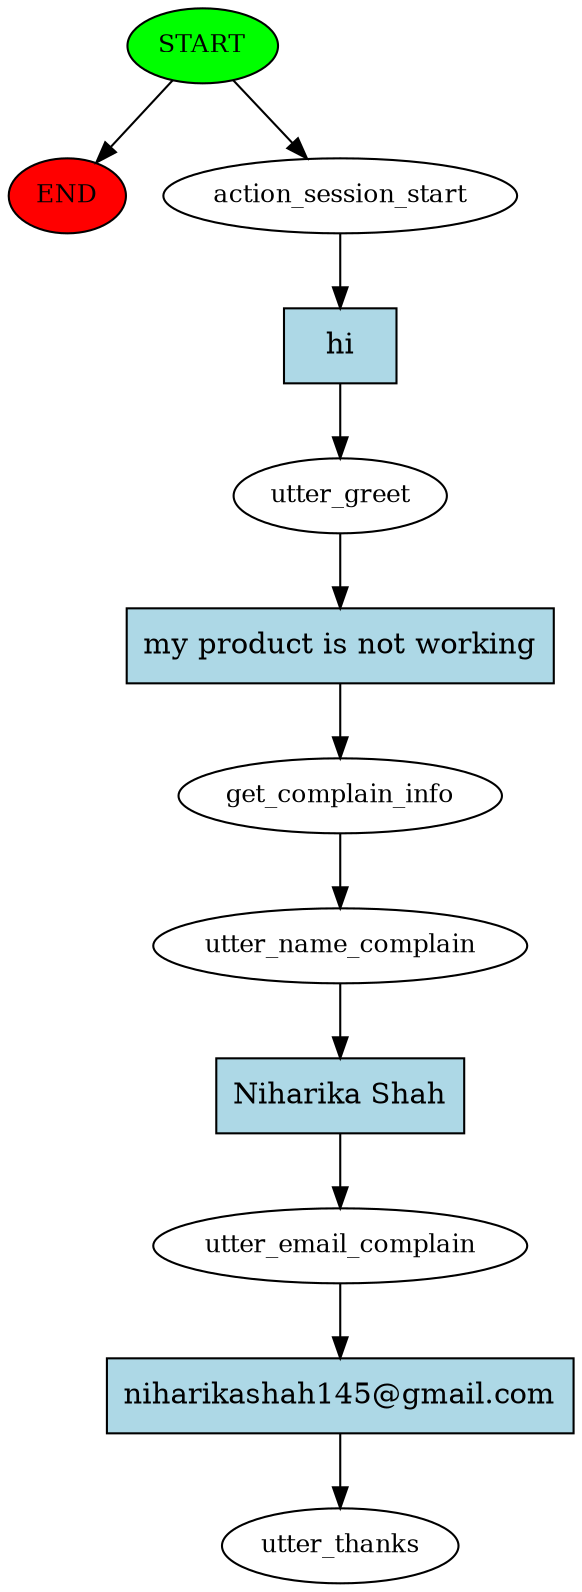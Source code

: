 digraph  {
0 [class="start active", fillcolor=green, fontsize=12, label=START, style=filled];
"-1" [class=end, fillcolor=red, fontsize=12, label=END, style=filled];
1 [class=active, fontsize=12, label=action_session_start];
2 [class=active, fontsize=12, label=utter_greet];
3 [class=active, fontsize=12, label=get_complain_info];
4 [class=active, fontsize=12, label=utter_name_complain];
5 [class=active, fontsize=12, label=utter_email_complain];
6 [class="dashed active", fontsize=12, label=utter_thanks];
7 [class="intent active", fillcolor=lightblue, label=hi, shape=rect, style=filled];
8 [class="intent active", fillcolor=lightblue, label="my product is not working", shape=rect, style=filled];
9 [class="intent active", fillcolor=lightblue, label="Niharika Shah", shape=rect, style=filled];
10 [class="intent active", fillcolor=lightblue, label="niharikashah145@gmail.com", shape=rect, style=filled];
0 -> "-1"  [class="", key=NONE, label=""];
0 -> 1  [class=active, key=NONE, label=""];
1 -> 7  [class=active, key=0];
2 -> 8  [class=active, key=0];
3 -> 4  [class=active, key=NONE, label=""];
4 -> 9  [class=active, key=0];
5 -> 10  [class=active, key=0];
7 -> 2  [class=active, key=0];
8 -> 3  [class=active, key=0];
9 -> 5  [class=active, key=0];
10 -> 6  [class=active, key=0];
}
